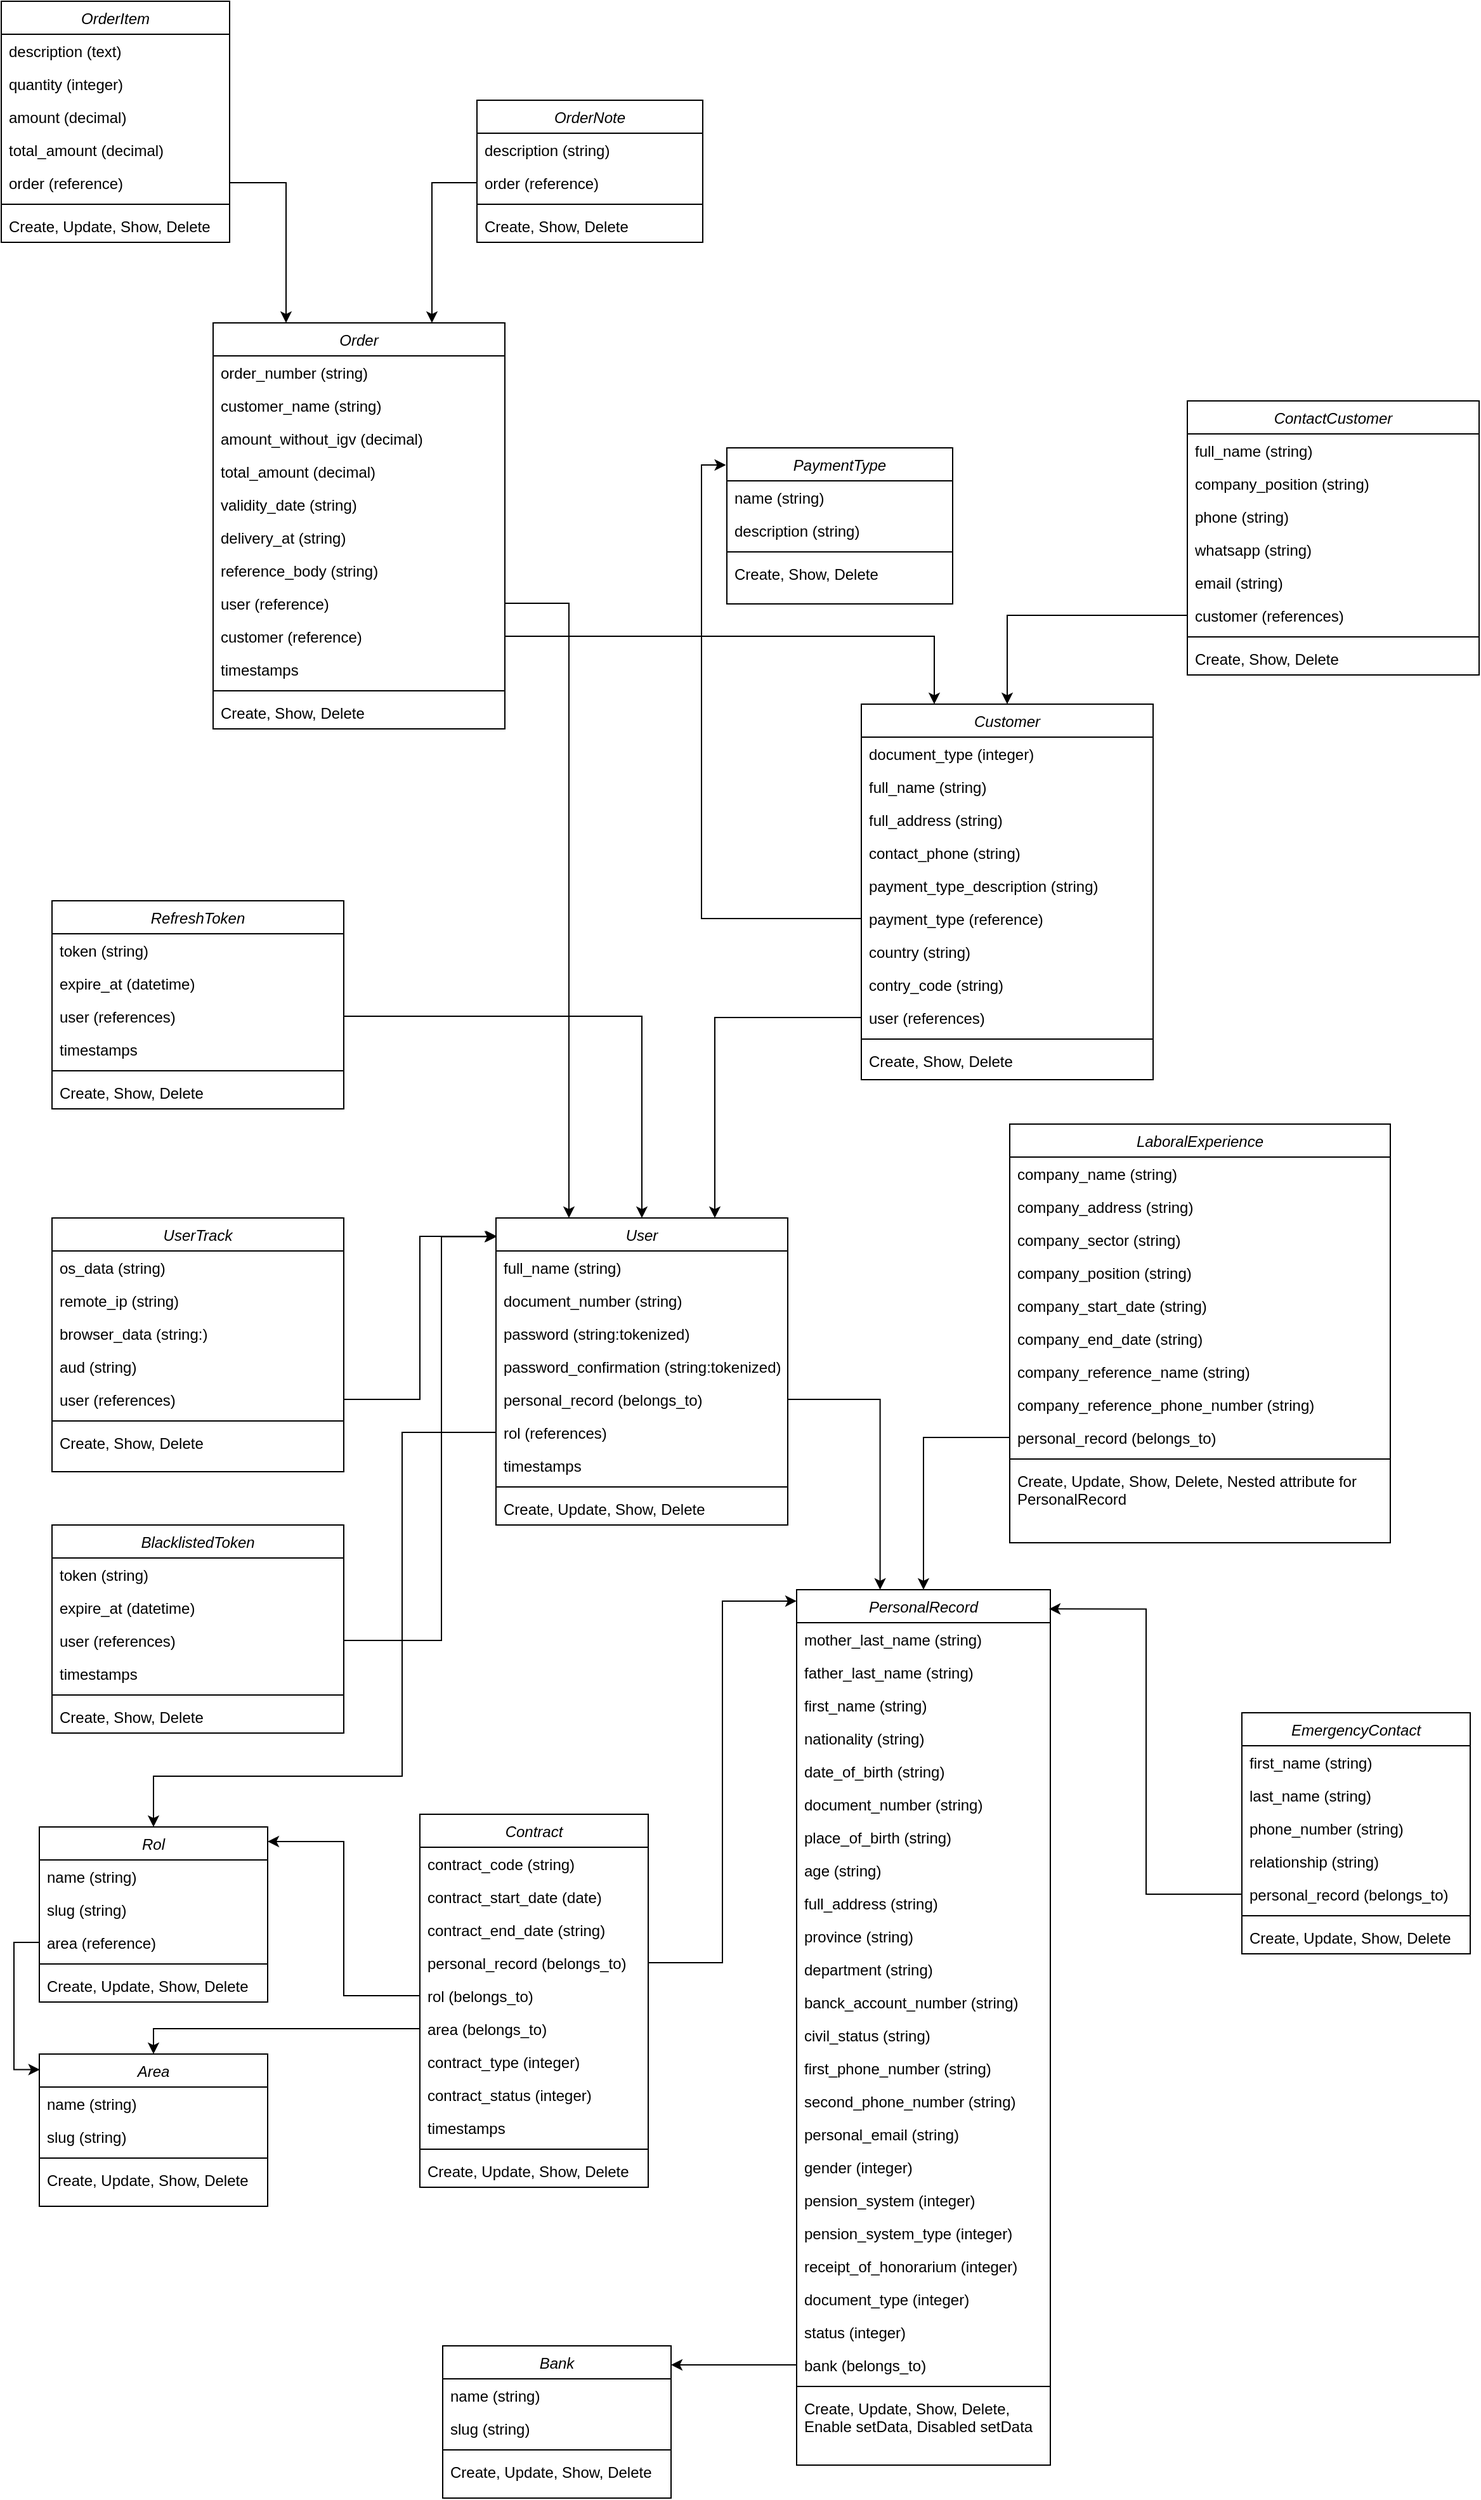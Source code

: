 <mxfile version="20.5.0" type="device"><diagram id="C5RBs43oDa-KdzZeNtuy" name="Page-1"><mxGraphModel dx="4210" dy="3048" grid="0" gridSize="10" guides="1" tooltips="1" connect="1" arrows="1" fold="1" page="0" pageScale="1" pageWidth="827" pageHeight="1169" math="0" shadow="0"><root><mxCell id="WIyWlLk6GJQsqaUBKTNV-0"/><mxCell id="WIyWlLk6GJQsqaUBKTNV-1" parent="WIyWlLk6GJQsqaUBKTNV-0"/><mxCell id="g2HofHL-DfeTMTAJSh5K-0" value="Bank" style="swimlane;fontStyle=2;align=center;verticalAlign=top;childLayout=stackLayout;horizontal=1;startSize=26;horizontalStack=0;resizeParent=1;resizeLast=0;collapsible=1;marginBottom=0;rounded=0;shadow=0;strokeWidth=1;" parent="WIyWlLk6GJQsqaUBKTNV-1" vertex="1"><mxGeometry x="-202" y="729" width="180" height="120" as="geometry"><mxRectangle x="230" y="140" width="160" height="26" as="alternateBounds"/></mxGeometry></mxCell><mxCell id="g2HofHL-DfeTMTAJSh5K-1" value="name (string)" style="text;align=left;verticalAlign=top;spacingLeft=4;spacingRight=4;overflow=hidden;rotatable=0;points=[[0,0.5],[1,0.5]];portConstraint=eastwest;" parent="g2HofHL-DfeTMTAJSh5K-0" vertex="1"><mxGeometry y="26" width="180" height="26" as="geometry"/></mxCell><mxCell id="g2HofHL-DfeTMTAJSh5K-2" value="slug (string)" style="text;align=left;verticalAlign=top;spacingLeft=4;spacingRight=4;overflow=hidden;rotatable=0;points=[[0,0.5],[1,0.5]];portConstraint=eastwest;rounded=0;shadow=0;html=0;" parent="g2HofHL-DfeTMTAJSh5K-0" vertex="1"><mxGeometry y="52" width="180" height="26" as="geometry"/></mxCell><mxCell id="g2HofHL-DfeTMTAJSh5K-4" value="" style="line;html=1;strokeWidth=1;align=left;verticalAlign=middle;spacingTop=-1;spacingLeft=3;spacingRight=3;rotatable=0;labelPosition=right;points=[];portConstraint=eastwest;" parent="g2HofHL-DfeTMTAJSh5K-0" vertex="1"><mxGeometry y="78" width="180" height="8" as="geometry"/></mxCell><mxCell id="g2HofHL-DfeTMTAJSh5K-5" value="Create, Update, Show, Delete" style="text;align=left;verticalAlign=top;spacingLeft=4;spacingRight=4;overflow=hidden;rotatable=0;points=[[0,0.5],[1,0.5]];portConstraint=eastwest;" parent="g2HofHL-DfeTMTAJSh5K-0" vertex="1"><mxGeometry y="86" width="180" height="26" as="geometry"/></mxCell><mxCell id="g2HofHL-DfeTMTAJSh5K-6" value="PersonalRecord" style="swimlane;fontStyle=2;align=center;verticalAlign=top;childLayout=stackLayout;horizontal=1;startSize=26;horizontalStack=0;resizeParent=1;resizeLast=0;collapsible=1;marginBottom=0;rounded=0;shadow=0;strokeWidth=1;" parent="WIyWlLk6GJQsqaUBKTNV-1" vertex="1"><mxGeometry x="77" y="133" width="200" height="690" as="geometry"><mxRectangle x="230" y="140" width="160" height="26" as="alternateBounds"/></mxGeometry></mxCell><mxCell id="g2HofHL-DfeTMTAJSh5K-7" value="mother_last_name (string)" style="text;align=left;verticalAlign=top;spacingLeft=4;spacingRight=4;overflow=hidden;rotatable=0;points=[[0,0.5],[1,0.5]];portConstraint=eastwest;" parent="g2HofHL-DfeTMTAJSh5K-6" vertex="1"><mxGeometry y="26" width="200" height="26" as="geometry"/></mxCell><mxCell id="g2HofHL-DfeTMTAJSh5K-11" value="father_last_name (string)" style="text;align=left;verticalAlign=top;spacingLeft=4;spacingRight=4;overflow=hidden;rotatable=0;points=[[0,0.5],[1,0.5]];portConstraint=eastwest;" parent="g2HofHL-DfeTMTAJSh5K-6" vertex="1"><mxGeometry y="52" width="200" height="26" as="geometry"/></mxCell><mxCell id="g2HofHL-DfeTMTAJSh5K-12" value="first_name (string)" style="text;align=left;verticalAlign=top;spacingLeft=4;spacingRight=4;overflow=hidden;rotatable=0;points=[[0,0.5],[1,0.5]];portConstraint=eastwest;rounded=0;shadow=0;html=0;" parent="g2HofHL-DfeTMTAJSh5K-6" vertex="1"><mxGeometry y="78" width="200" height="26" as="geometry"/></mxCell><mxCell id="g2HofHL-DfeTMTAJSh5K-13" value="nationality (string)" style="text;align=left;verticalAlign=top;spacingLeft=4;spacingRight=4;overflow=hidden;rotatable=0;points=[[0,0.5],[1,0.5]];portConstraint=eastwest;" parent="g2HofHL-DfeTMTAJSh5K-6" vertex="1"><mxGeometry y="104" width="200" height="26" as="geometry"/></mxCell><mxCell id="g2HofHL-DfeTMTAJSh5K-18" value="date_of_birth (string)" style="text;align=left;verticalAlign=top;spacingLeft=4;spacingRight=4;overflow=hidden;rotatable=0;points=[[0,0.5],[1,0.5]];portConstraint=eastwest;rounded=0;shadow=0;html=0;" parent="g2HofHL-DfeTMTAJSh5K-6" vertex="1"><mxGeometry y="130" width="200" height="26" as="geometry"/></mxCell><mxCell id="g2HofHL-DfeTMTAJSh5K-17" value="document_number (string)" style="text;align=left;verticalAlign=top;spacingLeft=4;spacingRight=4;overflow=hidden;rotatable=0;points=[[0,0.5],[1,0.5]];portConstraint=eastwest;" parent="g2HofHL-DfeTMTAJSh5K-6" vertex="1"><mxGeometry y="156" width="200" height="26" as="geometry"/></mxCell><mxCell id="g2HofHL-DfeTMTAJSh5K-16" value="place_of_birth (string)" style="text;align=left;verticalAlign=top;spacingLeft=4;spacingRight=4;overflow=hidden;rotatable=0;points=[[0,0.5],[1,0.5]];portConstraint=eastwest;rounded=0;shadow=0;html=0;" parent="g2HofHL-DfeTMTAJSh5K-6" vertex="1"><mxGeometry y="182" width="200" height="26" as="geometry"/></mxCell><mxCell id="g2HofHL-DfeTMTAJSh5K-15" value="age (string)" style="text;align=left;verticalAlign=top;spacingLeft=4;spacingRight=4;overflow=hidden;rotatable=0;points=[[0,0.5],[1,0.5]];portConstraint=eastwest;" parent="g2HofHL-DfeTMTAJSh5K-6" vertex="1"><mxGeometry y="208" width="200" height="26" as="geometry"/></mxCell><mxCell id="g2HofHL-DfeTMTAJSh5K-34" value="full_address (string)" style="text;align=left;verticalAlign=top;spacingLeft=4;spacingRight=4;overflow=hidden;rotatable=0;points=[[0,0.5],[1,0.5]];portConstraint=eastwest;rounded=0;shadow=0;html=0;" parent="g2HofHL-DfeTMTAJSh5K-6" vertex="1"><mxGeometry y="234" width="200" height="26" as="geometry"/></mxCell><mxCell id="g2HofHL-DfeTMTAJSh5K-33" value="province (string)" style="text;align=left;verticalAlign=top;spacingLeft=4;spacingRight=4;overflow=hidden;rotatable=0;points=[[0,0.5],[1,0.5]];portConstraint=eastwest;rounded=0;shadow=0;html=0;" parent="g2HofHL-DfeTMTAJSh5K-6" vertex="1"><mxGeometry y="260" width="200" height="26" as="geometry"/></mxCell><mxCell id="g2HofHL-DfeTMTAJSh5K-35" value="department (string)" style="text;align=left;verticalAlign=top;spacingLeft=4;spacingRight=4;overflow=hidden;rotatable=0;points=[[0,0.5],[1,0.5]];portConstraint=eastwest;rounded=0;shadow=0;html=0;" parent="g2HofHL-DfeTMTAJSh5K-6" vertex="1"><mxGeometry y="286" width="200" height="26" as="geometry"/></mxCell><mxCell id="g2HofHL-DfeTMTAJSh5K-32" value="banck_account_number (string)" style="text;align=left;verticalAlign=top;spacingLeft=4;spacingRight=4;overflow=hidden;rotatable=0;points=[[0,0.5],[1,0.5]];portConstraint=eastwest;rounded=0;shadow=0;html=0;" parent="g2HofHL-DfeTMTAJSh5K-6" vertex="1"><mxGeometry y="312" width="200" height="26" as="geometry"/></mxCell><mxCell id="g2HofHL-DfeTMTAJSh5K-31" value="civil_status (string)" style="text;align=left;verticalAlign=top;spacingLeft=4;spacingRight=4;overflow=hidden;rotatable=0;points=[[0,0.5],[1,0.5]];portConstraint=eastwest;" parent="g2HofHL-DfeTMTAJSh5K-6" vertex="1"><mxGeometry y="338" width="200" height="26" as="geometry"/></mxCell><mxCell id="g2HofHL-DfeTMTAJSh5K-30" value="first_phone_number (string)" style="text;align=left;verticalAlign=top;spacingLeft=4;spacingRight=4;overflow=hidden;rotatable=0;points=[[0,0.5],[1,0.5]];portConstraint=eastwest;rounded=0;shadow=0;html=0;" parent="g2HofHL-DfeTMTAJSh5K-6" vertex="1"><mxGeometry y="364" width="200" height="26" as="geometry"/></mxCell><mxCell id="g2HofHL-DfeTMTAJSh5K-29" value="second_phone_number (string)" style="text;align=left;verticalAlign=top;spacingLeft=4;spacingRight=4;overflow=hidden;rotatable=0;points=[[0,0.5],[1,0.5]];portConstraint=eastwest;" parent="g2HofHL-DfeTMTAJSh5K-6" vertex="1"><mxGeometry y="390" width="200" height="26" as="geometry"/></mxCell><mxCell id="g2HofHL-DfeTMTAJSh5K-28" value="personal_email (string)" style="text;align=left;verticalAlign=top;spacingLeft=4;spacingRight=4;overflow=hidden;rotatable=0;points=[[0,0.5],[1,0.5]];portConstraint=eastwest;rounded=0;shadow=0;html=0;" parent="g2HofHL-DfeTMTAJSh5K-6" vertex="1"><mxGeometry y="416" width="200" height="26" as="geometry"/></mxCell><mxCell id="g2HofHL-DfeTMTAJSh5K-27" value="gender (integer)" style="text;align=left;verticalAlign=top;spacingLeft=4;spacingRight=4;overflow=hidden;rotatable=0;points=[[0,0.5],[1,0.5]];portConstraint=eastwest;rounded=0;shadow=0;html=0;" parent="g2HofHL-DfeTMTAJSh5K-6" vertex="1"><mxGeometry y="442" width="200" height="26" as="geometry"/></mxCell><mxCell id="g2HofHL-DfeTMTAJSh5K-26" value="pension_system (integer)" style="text;align=left;verticalAlign=top;spacingLeft=4;spacingRight=4;overflow=hidden;rotatable=0;points=[[0,0.5],[1,0.5]];portConstraint=eastwest;" parent="g2HofHL-DfeTMTAJSh5K-6" vertex="1"><mxGeometry y="468" width="200" height="26" as="geometry"/></mxCell><mxCell id="g2HofHL-DfeTMTAJSh5K-25" value="pension_system_type (integer)" style="text;align=left;verticalAlign=top;spacingLeft=4;spacingRight=4;overflow=hidden;rotatable=0;points=[[0,0.5],[1,0.5]];portConstraint=eastwest;rounded=0;shadow=0;html=0;" parent="g2HofHL-DfeTMTAJSh5K-6" vertex="1"><mxGeometry y="494" width="200" height="26" as="geometry"/></mxCell><mxCell id="g2HofHL-DfeTMTAJSh5K-24" value="receipt_of_honorarium (integer)" style="text;align=left;verticalAlign=top;spacingLeft=4;spacingRight=4;overflow=hidden;rotatable=0;points=[[0,0.5],[1,0.5]];portConstraint=eastwest;" parent="g2HofHL-DfeTMTAJSh5K-6" vertex="1"><mxGeometry y="520" width="200" height="26" as="geometry"/></mxCell><mxCell id="g2HofHL-DfeTMTAJSh5K-23" value="document_type (integer)" style="text;align=left;verticalAlign=top;spacingLeft=4;spacingRight=4;overflow=hidden;rotatable=0;points=[[0,0.5],[1,0.5]];portConstraint=eastwest;rounded=0;shadow=0;html=0;" parent="g2HofHL-DfeTMTAJSh5K-6" vertex="1"><mxGeometry y="546" width="200" height="26" as="geometry"/></mxCell><mxCell id="g2HofHL-DfeTMTAJSh5K-22" value="status (integer)" style="text;align=left;verticalAlign=top;spacingLeft=4;spacingRight=4;overflow=hidden;rotatable=0;points=[[0,0.5],[1,0.5]];portConstraint=eastwest;rounded=0;shadow=0;html=0;" parent="g2HofHL-DfeTMTAJSh5K-6" vertex="1"><mxGeometry y="572" width="200" height="26" as="geometry"/></mxCell><mxCell id="g2HofHL-DfeTMTAJSh5K-21" value="bank (belongs_to)" style="text;align=left;verticalAlign=top;spacingLeft=4;spacingRight=4;overflow=hidden;rotatable=0;points=[[0,0.5],[1,0.5]];portConstraint=eastwest;" parent="g2HofHL-DfeTMTAJSh5K-6" vertex="1"><mxGeometry y="598" width="200" height="26" as="geometry"/></mxCell><mxCell id="g2HofHL-DfeTMTAJSh5K-9" value="" style="line;html=1;strokeWidth=1;align=left;verticalAlign=middle;spacingTop=-1;spacingLeft=3;spacingRight=3;rotatable=0;labelPosition=right;points=[];portConstraint=eastwest;" parent="g2HofHL-DfeTMTAJSh5K-6" vertex="1"><mxGeometry y="624" width="200" height="8" as="geometry"/></mxCell><mxCell id="g2HofHL-DfeTMTAJSh5K-10" value="Create, Update, Show, Delete, &#10;Enable setData, Disabled setData" style="text;align=left;verticalAlign=top;spacingLeft=4;spacingRight=4;overflow=hidden;rotatable=0;points=[[0,0.5],[1,0.5]];portConstraint=eastwest;" parent="g2HofHL-DfeTMTAJSh5K-6" vertex="1"><mxGeometry y="632" width="200" height="58" as="geometry"/></mxCell><mxCell id="g2HofHL-DfeTMTAJSh5K-36" value="EmergencyContact" style="swimlane;fontStyle=2;align=center;verticalAlign=top;childLayout=stackLayout;horizontal=1;startSize=26;horizontalStack=0;resizeParent=1;resizeLast=0;collapsible=1;marginBottom=0;rounded=0;shadow=0;strokeWidth=1;" parent="WIyWlLk6GJQsqaUBKTNV-1" vertex="1"><mxGeometry x="428" y="230" width="180" height="190" as="geometry"><mxRectangle x="230" y="140" width="160" height="26" as="alternateBounds"/></mxGeometry></mxCell><mxCell id="g2HofHL-DfeTMTAJSh5K-37" value="first_name (string)" style="text;align=left;verticalAlign=top;spacingLeft=4;spacingRight=4;overflow=hidden;rotatable=0;points=[[0,0.5],[1,0.5]];portConstraint=eastwest;" parent="g2HofHL-DfeTMTAJSh5K-36" vertex="1"><mxGeometry y="26" width="180" height="26" as="geometry"/></mxCell><mxCell id="g2HofHL-DfeTMTAJSh5K-38" value="last_name (string)" style="text;align=left;verticalAlign=top;spacingLeft=4;spacingRight=4;overflow=hidden;rotatable=0;points=[[0,0.5],[1,0.5]];portConstraint=eastwest;rounded=0;shadow=0;html=0;" parent="g2HofHL-DfeTMTAJSh5K-36" vertex="1"><mxGeometry y="52" width="180" height="26" as="geometry"/></mxCell><mxCell id="g2HofHL-DfeTMTAJSh5K-41" value="phone_number (string)" style="text;align=left;verticalAlign=top;spacingLeft=4;spacingRight=4;overflow=hidden;rotatable=0;points=[[0,0.5],[1,0.5]];portConstraint=eastwest;rounded=0;shadow=0;html=0;" parent="g2HofHL-DfeTMTAJSh5K-36" vertex="1"><mxGeometry y="78" width="180" height="26" as="geometry"/></mxCell><mxCell id="g2HofHL-DfeTMTAJSh5K-43" value="relationship (string)" style="text;align=left;verticalAlign=top;spacingLeft=4;spacingRight=4;overflow=hidden;rotatable=0;points=[[0,0.5],[1,0.5]];portConstraint=eastwest;rounded=0;shadow=0;html=0;" parent="g2HofHL-DfeTMTAJSh5K-36" vertex="1"><mxGeometry y="104" width="180" height="26" as="geometry"/></mxCell><mxCell id="g2HofHL-DfeTMTAJSh5K-42" value="personal_record (belongs_to)" style="text;align=left;verticalAlign=top;spacingLeft=4;spacingRight=4;overflow=hidden;rotatable=0;points=[[0,0.5],[1,0.5]];portConstraint=eastwest;rounded=0;shadow=0;html=0;" parent="g2HofHL-DfeTMTAJSh5K-36" vertex="1"><mxGeometry y="130" width="180" height="26" as="geometry"/></mxCell><mxCell id="g2HofHL-DfeTMTAJSh5K-39" value="" style="line;html=1;strokeWidth=1;align=left;verticalAlign=middle;spacingTop=-1;spacingLeft=3;spacingRight=3;rotatable=0;labelPosition=right;points=[];portConstraint=eastwest;" parent="g2HofHL-DfeTMTAJSh5K-36" vertex="1"><mxGeometry y="156" width="180" height="8" as="geometry"/></mxCell><mxCell id="g2HofHL-DfeTMTAJSh5K-40" value="Create, Update, Show, Delete" style="text;align=left;verticalAlign=top;spacingLeft=4;spacingRight=4;overflow=hidden;rotatable=0;points=[[0,0.5],[1,0.5]];portConstraint=eastwest;" parent="g2HofHL-DfeTMTAJSh5K-36" vertex="1"><mxGeometry y="164" width="180" height="26" as="geometry"/></mxCell><mxCell id="g2HofHL-DfeTMTAJSh5K-44" style="edgeStyle=orthogonalEdgeStyle;rounded=0;orthogonalLoop=1;jettySize=auto;html=1;exitX=0;exitY=0.5;exitDx=0;exitDy=0;entryX=0.995;entryY=0.022;entryDx=0;entryDy=0;entryPerimeter=0;" parent="WIyWlLk6GJQsqaUBKTNV-1" source="g2HofHL-DfeTMTAJSh5K-42" target="g2HofHL-DfeTMTAJSh5K-6" edge="1"><mxGeometry relative="1" as="geometry"/></mxCell><mxCell id="g2HofHL-DfeTMTAJSh5K-47" style="edgeStyle=orthogonalEdgeStyle;rounded=0;orthogonalLoop=1;jettySize=auto;html=1;exitX=0;exitY=0.5;exitDx=0;exitDy=0;entryX=1;entryY=0.125;entryDx=0;entryDy=0;entryPerimeter=0;" parent="WIyWlLk6GJQsqaUBKTNV-1" source="g2HofHL-DfeTMTAJSh5K-21" target="g2HofHL-DfeTMTAJSh5K-0" edge="1"><mxGeometry relative="1" as="geometry"/></mxCell><mxCell id="g2HofHL-DfeTMTAJSh5K-48" value="LaboralExperience" style="swimlane;fontStyle=2;align=center;verticalAlign=top;childLayout=stackLayout;horizontal=1;startSize=26;horizontalStack=0;resizeParent=1;resizeLast=0;collapsible=1;marginBottom=0;rounded=0;shadow=0;strokeWidth=1;" parent="WIyWlLk6GJQsqaUBKTNV-1" vertex="1"><mxGeometry x="245" y="-234" width="300" height="330" as="geometry"><mxRectangle x="230" y="140" width="160" height="26" as="alternateBounds"/></mxGeometry></mxCell><mxCell id="g2HofHL-DfeTMTAJSh5K-49" value="company_name (string)" style="text;align=left;verticalAlign=top;spacingLeft=4;spacingRight=4;overflow=hidden;rotatable=0;points=[[0,0.5],[1,0.5]];portConstraint=eastwest;" parent="g2HofHL-DfeTMTAJSh5K-48" vertex="1"><mxGeometry y="26" width="300" height="26" as="geometry"/></mxCell><mxCell id="g2HofHL-DfeTMTAJSh5K-50" value="company_address (string)" style="text;align=left;verticalAlign=top;spacingLeft=4;spacingRight=4;overflow=hidden;rotatable=0;points=[[0,0.5],[1,0.5]];portConstraint=eastwest;rounded=0;shadow=0;html=0;" parent="g2HofHL-DfeTMTAJSh5K-48" vertex="1"><mxGeometry y="52" width="300" height="26" as="geometry"/></mxCell><mxCell id="g2HofHL-DfeTMTAJSh5K-51" value="company_sector (string)" style="text;align=left;verticalAlign=top;spacingLeft=4;spacingRight=4;overflow=hidden;rotatable=0;points=[[0,0.5],[1,0.5]];portConstraint=eastwest;rounded=0;shadow=0;html=0;" parent="g2HofHL-DfeTMTAJSh5K-48" vertex="1"><mxGeometry y="78" width="300" height="26" as="geometry"/></mxCell><mxCell id="g2HofHL-DfeTMTAJSh5K-52" value="company_position (string)" style="text;align=left;verticalAlign=top;spacingLeft=4;spacingRight=4;overflow=hidden;rotatable=0;points=[[0,0.5],[1,0.5]];portConstraint=eastwest;rounded=0;shadow=0;html=0;" parent="g2HofHL-DfeTMTAJSh5K-48" vertex="1"><mxGeometry y="104" width="300" height="26" as="geometry"/></mxCell><mxCell id="g2HofHL-DfeTMTAJSh5K-53" value="company_start_date (string)" style="text;align=left;verticalAlign=top;spacingLeft=4;spacingRight=4;overflow=hidden;rotatable=0;points=[[0,0.5],[1,0.5]];portConstraint=eastwest;rounded=0;shadow=0;html=0;" parent="g2HofHL-DfeTMTAJSh5K-48" vertex="1"><mxGeometry y="130" width="300" height="26" as="geometry"/></mxCell><mxCell id="g2HofHL-DfeTMTAJSh5K-56" value="company_end_date (string)" style="text;align=left;verticalAlign=top;spacingLeft=4;spacingRight=4;overflow=hidden;rotatable=0;points=[[0,0.5],[1,0.5]];portConstraint=eastwest;rounded=0;shadow=0;html=0;" parent="g2HofHL-DfeTMTAJSh5K-48" vertex="1"><mxGeometry y="156" width="300" height="26" as="geometry"/></mxCell><mxCell id="g2HofHL-DfeTMTAJSh5K-59" value="company_reference_name (string)" style="text;align=left;verticalAlign=top;spacingLeft=4;spacingRight=4;overflow=hidden;rotatable=0;points=[[0,0.5],[1,0.5]];portConstraint=eastwest;rounded=0;shadow=0;html=0;" parent="g2HofHL-DfeTMTAJSh5K-48" vertex="1"><mxGeometry y="182" width="300" height="26" as="geometry"/></mxCell><mxCell id="g2HofHL-DfeTMTAJSh5K-58" value="company_reference_phone_number (string)" style="text;align=left;verticalAlign=top;spacingLeft=4;spacingRight=4;overflow=hidden;rotatable=0;points=[[0,0.5],[1,0.5]];portConstraint=eastwest;rounded=0;shadow=0;html=0;" parent="g2HofHL-DfeTMTAJSh5K-48" vertex="1"><mxGeometry y="208" width="300" height="26" as="geometry"/></mxCell><mxCell id="g2HofHL-DfeTMTAJSh5K-57" value="personal_record (belongs_to)" style="text;align=left;verticalAlign=top;spacingLeft=4;spacingRight=4;overflow=hidden;rotatable=0;points=[[0,0.5],[1,0.5]];portConstraint=eastwest;rounded=0;shadow=0;html=0;" parent="g2HofHL-DfeTMTAJSh5K-48" vertex="1"><mxGeometry y="234" width="300" height="26" as="geometry"/></mxCell><mxCell id="g2HofHL-DfeTMTAJSh5K-54" value="" style="line;html=1;strokeWidth=1;align=left;verticalAlign=middle;spacingTop=-1;spacingLeft=3;spacingRight=3;rotatable=0;labelPosition=right;points=[];portConstraint=eastwest;" parent="g2HofHL-DfeTMTAJSh5K-48" vertex="1"><mxGeometry y="260" width="300" height="8" as="geometry"/></mxCell><mxCell id="g2HofHL-DfeTMTAJSh5K-55" value="Create, Update, Show, Delete, Nested attribute for &#10;PersonalRecord" style="text;align=left;verticalAlign=top;spacingLeft=4;spacingRight=4;overflow=hidden;rotatable=0;points=[[0,0.5],[1,0.5]];portConstraint=eastwest;" parent="g2HofHL-DfeTMTAJSh5K-48" vertex="1"><mxGeometry y="268" width="300" height="42" as="geometry"/></mxCell><mxCell id="g2HofHL-DfeTMTAJSh5K-62" style="edgeStyle=orthogonalEdgeStyle;rounded=0;orthogonalLoop=1;jettySize=auto;html=1;exitX=0;exitY=0.5;exitDx=0;exitDy=0;entryX=0.5;entryY=0;entryDx=0;entryDy=0;" parent="WIyWlLk6GJQsqaUBKTNV-1" source="g2HofHL-DfeTMTAJSh5K-57" target="g2HofHL-DfeTMTAJSh5K-6" edge="1"><mxGeometry relative="1" as="geometry"/></mxCell><mxCell id="g2HofHL-DfeTMTAJSh5K-63" value="Rol" style="swimlane;fontStyle=2;align=center;verticalAlign=top;childLayout=stackLayout;horizontal=1;startSize=26;horizontalStack=0;resizeParent=1;resizeLast=0;collapsible=1;marginBottom=0;rounded=0;shadow=0;strokeWidth=1;" parent="WIyWlLk6GJQsqaUBKTNV-1" vertex="1"><mxGeometry x="-520" y="320" width="180" height="138" as="geometry"><mxRectangle x="230" y="140" width="160" height="26" as="alternateBounds"/></mxGeometry></mxCell><mxCell id="g2HofHL-DfeTMTAJSh5K-64" value="name (string)" style="text;align=left;verticalAlign=top;spacingLeft=4;spacingRight=4;overflow=hidden;rotatable=0;points=[[0,0.5],[1,0.5]];portConstraint=eastwest;" parent="g2HofHL-DfeTMTAJSh5K-63" vertex="1"><mxGeometry y="26" width="180" height="26" as="geometry"/></mxCell><mxCell id="g2HofHL-DfeTMTAJSh5K-65" value="slug (string)" style="text;align=left;verticalAlign=top;spacingLeft=4;spacingRight=4;overflow=hidden;rotatable=0;points=[[0,0.5],[1,0.5]];portConstraint=eastwest;rounded=0;shadow=0;html=0;" parent="g2HofHL-DfeTMTAJSh5K-63" vertex="1"><mxGeometry y="52" width="180" height="26" as="geometry"/></mxCell><mxCell id="HTww4Xek5KDoXnh7VkNI-32" value="area (reference)" style="text;align=left;verticalAlign=top;spacingLeft=4;spacingRight=4;overflow=hidden;rotatable=0;points=[[0,0.5],[1,0.5]];portConstraint=eastwest;rounded=0;shadow=0;html=0;" vertex="1" parent="g2HofHL-DfeTMTAJSh5K-63"><mxGeometry y="78" width="180" height="26" as="geometry"/></mxCell><mxCell id="g2HofHL-DfeTMTAJSh5K-66" value="" style="line;html=1;strokeWidth=1;align=left;verticalAlign=middle;spacingTop=-1;spacingLeft=3;spacingRight=3;rotatable=0;labelPosition=right;points=[];portConstraint=eastwest;" parent="g2HofHL-DfeTMTAJSh5K-63" vertex="1"><mxGeometry y="104" width="180" height="8" as="geometry"/></mxCell><mxCell id="g2HofHL-DfeTMTAJSh5K-67" value="Create, Update, Show, Delete" style="text;align=left;verticalAlign=top;spacingLeft=4;spacingRight=4;overflow=hidden;rotatable=0;points=[[0,0.5],[1,0.5]];portConstraint=eastwest;" parent="g2HofHL-DfeTMTAJSh5K-63" vertex="1"><mxGeometry y="112" width="180" height="26" as="geometry"/></mxCell><mxCell id="g2HofHL-DfeTMTAJSh5K-68" value="Contract" style="swimlane;fontStyle=2;align=center;verticalAlign=top;childLayout=stackLayout;horizontal=1;startSize=26;horizontalStack=0;resizeParent=1;resizeLast=0;collapsible=1;marginBottom=0;rounded=0;shadow=0;strokeWidth=1;" parent="WIyWlLk6GJQsqaUBKTNV-1" vertex="1"><mxGeometry x="-220" y="310" width="180" height="294" as="geometry"><mxRectangle x="230" y="140" width="160" height="26" as="alternateBounds"/></mxGeometry></mxCell><mxCell id="g2HofHL-DfeTMTAJSh5K-69" value="contract_code (string)" style="text;align=left;verticalAlign=top;spacingLeft=4;spacingRight=4;overflow=hidden;rotatable=0;points=[[0,0.5],[1,0.5]];portConstraint=eastwest;" parent="g2HofHL-DfeTMTAJSh5K-68" vertex="1"><mxGeometry y="26" width="180" height="26" as="geometry"/></mxCell><mxCell id="g2HofHL-DfeTMTAJSh5K-77" value="contract_start_date (date)" style="text;align=left;verticalAlign=top;spacingLeft=4;spacingRight=4;overflow=hidden;rotatable=0;points=[[0,0.5],[1,0.5]];portConstraint=eastwest;rounded=0;shadow=0;html=0;" parent="g2HofHL-DfeTMTAJSh5K-68" vertex="1"><mxGeometry y="52" width="180" height="26" as="geometry"/></mxCell><mxCell id="g2HofHL-DfeTMTAJSh5K-76" value="contract_end_date (string)" style="text;align=left;verticalAlign=top;spacingLeft=4;spacingRight=4;overflow=hidden;rotatable=0;points=[[0,0.5],[1,0.5]];portConstraint=eastwest;rounded=0;shadow=0;html=0;" parent="g2HofHL-DfeTMTAJSh5K-68" vertex="1"><mxGeometry y="78" width="180" height="26" as="geometry"/></mxCell><mxCell id="g2HofHL-DfeTMTAJSh5K-75" value="personal_record (belongs_to)" style="text;align=left;verticalAlign=top;spacingLeft=4;spacingRight=4;overflow=hidden;rotatable=0;points=[[0,0.5],[1,0.5]];portConstraint=eastwest;" parent="g2HofHL-DfeTMTAJSh5K-68" vertex="1"><mxGeometry y="104" width="180" height="26" as="geometry"/></mxCell><mxCell id="g2HofHL-DfeTMTAJSh5K-74" value="rol (belongs_to)" style="text;align=left;verticalAlign=top;spacingLeft=4;spacingRight=4;overflow=hidden;rotatable=0;points=[[0,0.5],[1,0.5]];portConstraint=eastwest;rounded=0;shadow=0;html=0;" parent="g2HofHL-DfeTMTAJSh5K-68" vertex="1"><mxGeometry y="130" width="180" height="26" as="geometry"/></mxCell><mxCell id="HTww4Xek5KDoXnh7VkNI-53" value="area (belongs_to)" style="text;align=left;verticalAlign=top;spacingLeft=4;spacingRight=4;overflow=hidden;rotatable=0;points=[[0,0.5],[1,0.5]];portConstraint=eastwest;rounded=0;shadow=0;html=0;" vertex="1" parent="g2HofHL-DfeTMTAJSh5K-68"><mxGeometry y="156" width="180" height="26" as="geometry"/></mxCell><mxCell id="g2HofHL-DfeTMTAJSh5K-73" value="contract_type (integer)" style="text;align=left;verticalAlign=top;spacingLeft=4;spacingRight=4;overflow=hidden;rotatable=0;points=[[0,0.5],[1,0.5]];portConstraint=eastwest;" parent="g2HofHL-DfeTMTAJSh5K-68" vertex="1"><mxGeometry y="182" width="180" height="26" as="geometry"/></mxCell><mxCell id="g2HofHL-DfeTMTAJSh5K-78" value="contract_status (integer)" style="text;align=left;verticalAlign=top;spacingLeft=4;spacingRight=4;overflow=hidden;rotatable=0;points=[[0,0.5],[1,0.5]];portConstraint=eastwest;rounded=0;shadow=0;html=0;" parent="g2HofHL-DfeTMTAJSh5K-68" vertex="1"><mxGeometry y="208" width="180" height="26" as="geometry"/></mxCell><mxCell id="g2HofHL-DfeTMTAJSh5K-70" value="timestamps" style="text;align=left;verticalAlign=top;spacingLeft=4;spacingRight=4;overflow=hidden;rotatable=0;points=[[0,0.5],[1,0.5]];portConstraint=eastwest;rounded=0;shadow=0;html=0;" parent="g2HofHL-DfeTMTAJSh5K-68" vertex="1"><mxGeometry y="234" width="180" height="26" as="geometry"/></mxCell><mxCell id="g2HofHL-DfeTMTAJSh5K-71" value="" style="line;html=1;strokeWidth=1;align=left;verticalAlign=middle;spacingTop=-1;spacingLeft=3;spacingRight=3;rotatable=0;labelPosition=right;points=[];portConstraint=eastwest;" parent="g2HofHL-DfeTMTAJSh5K-68" vertex="1"><mxGeometry y="260" width="180" height="8" as="geometry"/></mxCell><mxCell id="g2HofHL-DfeTMTAJSh5K-72" value="Create, Update, Show, Delete" style="text;align=left;verticalAlign=top;spacingLeft=4;spacingRight=4;overflow=hidden;rotatable=0;points=[[0,0.5],[1,0.5]];portConstraint=eastwest;" parent="g2HofHL-DfeTMTAJSh5K-68" vertex="1"><mxGeometry y="268" width="180" height="26" as="geometry"/></mxCell><mxCell id="g2HofHL-DfeTMTAJSh5K-80" style="edgeStyle=orthogonalEdgeStyle;rounded=0;orthogonalLoop=1;jettySize=auto;html=1;exitX=0;exitY=0.5;exitDx=0;exitDy=0;entryX=1;entryY=0.083;entryDx=0;entryDy=0;entryPerimeter=0;" parent="WIyWlLk6GJQsqaUBKTNV-1" source="g2HofHL-DfeTMTAJSh5K-74" target="g2HofHL-DfeTMTAJSh5K-63" edge="1"><mxGeometry relative="1" as="geometry"/></mxCell><mxCell id="g2HofHL-DfeTMTAJSh5K-81" style="edgeStyle=orthogonalEdgeStyle;rounded=0;orthogonalLoop=1;jettySize=auto;html=1;exitX=1;exitY=0.5;exitDx=0;exitDy=0;entryX=0;entryY=0.013;entryDx=0;entryDy=0;entryPerimeter=0;" parent="WIyWlLk6GJQsqaUBKTNV-1" source="g2HofHL-DfeTMTAJSh5K-75" target="g2HofHL-DfeTMTAJSh5K-6" edge="1"><mxGeometry relative="1" as="geometry"/></mxCell><mxCell id="g2HofHL-DfeTMTAJSh5K-82" value="User" style="swimlane;fontStyle=2;align=center;verticalAlign=top;childLayout=stackLayout;horizontal=1;startSize=26;horizontalStack=0;resizeParent=1;resizeLast=0;collapsible=1;marginBottom=0;rounded=0;shadow=0;strokeWidth=1;" parent="WIyWlLk6GJQsqaUBKTNV-1" vertex="1"><mxGeometry x="-160" y="-160" width="230" height="242" as="geometry"><mxRectangle x="230" y="140" width="160" height="26" as="alternateBounds"/></mxGeometry></mxCell><mxCell id="g2HofHL-DfeTMTAJSh5K-83" value="full_name (string)" style="text;align=left;verticalAlign=top;spacingLeft=4;spacingRight=4;overflow=hidden;rotatable=0;points=[[0,0.5],[1,0.5]];portConstraint=eastwest;" parent="g2HofHL-DfeTMTAJSh5K-82" vertex="1"><mxGeometry y="26" width="230" height="26" as="geometry"/></mxCell><mxCell id="g2HofHL-DfeTMTAJSh5K-90" value="document_number (string)" style="text;align=left;verticalAlign=top;spacingLeft=4;spacingRight=4;overflow=hidden;rotatable=0;points=[[0,0.5],[1,0.5]];portConstraint=eastwest;rounded=0;shadow=0;html=0;" parent="g2HofHL-DfeTMTAJSh5K-82" vertex="1"><mxGeometry y="52" width="230" height="26" as="geometry"/></mxCell><mxCell id="g2HofHL-DfeTMTAJSh5K-89" value="password (string:tokenized)" style="text;align=left;verticalAlign=top;spacingLeft=4;spacingRight=4;overflow=hidden;rotatable=0;points=[[0,0.5],[1,0.5]];portConstraint=eastwest;" parent="g2HofHL-DfeTMTAJSh5K-82" vertex="1"><mxGeometry y="78" width="230" height="26" as="geometry"/></mxCell><mxCell id="g2HofHL-DfeTMTAJSh5K-88" value="password_confirmation (string:tokenized)" style="text;align=left;verticalAlign=top;spacingLeft=4;spacingRight=4;overflow=hidden;rotatable=0;points=[[0,0.5],[1,0.5]];portConstraint=eastwest;rounded=0;shadow=0;html=0;" parent="g2HofHL-DfeTMTAJSh5K-82" vertex="1"><mxGeometry y="104" width="230" height="26" as="geometry"/></mxCell><mxCell id="g2HofHL-DfeTMTAJSh5K-91" value="personal_record (belongs_to)" style="text;align=left;verticalAlign=top;spacingLeft=4;spacingRight=4;overflow=hidden;rotatable=0;points=[[0,0.5],[1,0.5]];portConstraint=eastwest;rounded=0;shadow=0;html=0;" parent="g2HofHL-DfeTMTAJSh5K-82" vertex="1"><mxGeometry y="130" width="230" height="26" as="geometry"/></mxCell><mxCell id="g2HofHL-DfeTMTAJSh5K-92" value="rol (references)" style="text;align=left;verticalAlign=top;spacingLeft=4;spacingRight=4;overflow=hidden;rotatable=0;points=[[0,0.5],[1,0.5]];portConstraint=eastwest;rounded=0;shadow=0;html=0;" parent="g2HofHL-DfeTMTAJSh5K-82" vertex="1"><mxGeometry y="156" width="230" height="26" as="geometry"/></mxCell><mxCell id="g2HofHL-DfeTMTAJSh5K-84" value="timestamps" style="text;align=left;verticalAlign=top;spacingLeft=4;spacingRight=4;overflow=hidden;rotatable=0;points=[[0,0.5],[1,0.5]];portConstraint=eastwest;rounded=0;shadow=0;html=0;" parent="g2HofHL-DfeTMTAJSh5K-82" vertex="1"><mxGeometry y="182" width="230" height="26" as="geometry"/></mxCell><mxCell id="g2HofHL-DfeTMTAJSh5K-85" value="" style="line;html=1;strokeWidth=1;align=left;verticalAlign=middle;spacingTop=-1;spacingLeft=3;spacingRight=3;rotatable=0;labelPosition=right;points=[];portConstraint=eastwest;" parent="g2HofHL-DfeTMTAJSh5K-82" vertex="1"><mxGeometry y="208" width="230" height="8" as="geometry"/></mxCell><mxCell id="g2HofHL-DfeTMTAJSh5K-86" value="Create, Update, Show, Delete" style="text;align=left;verticalAlign=top;spacingLeft=4;spacingRight=4;overflow=hidden;rotatable=0;points=[[0,0.5],[1,0.5]];portConstraint=eastwest;" parent="g2HofHL-DfeTMTAJSh5K-82" vertex="1"><mxGeometry y="216" width="230" height="26" as="geometry"/></mxCell><mxCell id="g2HofHL-DfeTMTAJSh5K-93" style="edgeStyle=orthogonalEdgeStyle;rounded=0;orthogonalLoop=1;jettySize=auto;html=1;exitX=1;exitY=0.5;exitDx=0;exitDy=0;entryX=0.329;entryY=0;entryDx=0;entryDy=0;entryPerimeter=0;" parent="WIyWlLk6GJQsqaUBKTNV-1" source="g2HofHL-DfeTMTAJSh5K-91" target="g2HofHL-DfeTMTAJSh5K-6" edge="1"><mxGeometry relative="1" as="geometry"/></mxCell><mxCell id="g2HofHL-DfeTMTAJSh5K-94" value="UserTrack" style="swimlane;fontStyle=2;align=center;verticalAlign=top;childLayout=stackLayout;horizontal=1;startSize=26;horizontalStack=0;resizeParent=1;resizeLast=0;collapsible=1;marginBottom=0;rounded=0;shadow=0;strokeWidth=1;" parent="WIyWlLk6GJQsqaUBKTNV-1" vertex="1"><mxGeometry x="-510" y="-160" width="230" height="200" as="geometry"><mxRectangle x="230" y="140" width="160" height="26" as="alternateBounds"/></mxGeometry></mxCell><mxCell id="g2HofHL-DfeTMTAJSh5K-95" value="os_data (string)" style="text;align=left;verticalAlign=top;spacingLeft=4;spacingRight=4;overflow=hidden;rotatable=0;points=[[0,0.5],[1,0.5]];portConstraint=eastwest;" parent="g2HofHL-DfeTMTAJSh5K-94" vertex="1"><mxGeometry y="26" width="230" height="26" as="geometry"/></mxCell><mxCell id="g2HofHL-DfeTMTAJSh5K-96" value="remote_ip (string)" style="text;align=left;verticalAlign=top;spacingLeft=4;spacingRight=4;overflow=hidden;rotatable=0;points=[[0,0.5],[1,0.5]];portConstraint=eastwest;rounded=0;shadow=0;html=0;" parent="g2HofHL-DfeTMTAJSh5K-94" vertex="1"><mxGeometry y="52" width="230" height="26" as="geometry"/></mxCell><mxCell id="g2HofHL-DfeTMTAJSh5K-97" value="browser_data (string:)" style="text;align=left;verticalAlign=top;spacingLeft=4;spacingRight=4;overflow=hidden;rotatable=0;points=[[0,0.5],[1,0.5]];portConstraint=eastwest;" parent="g2HofHL-DfeTMTAJSh5K-94" vertex="1"><mxGeometry y="78" width="230" height="26" as="geometry"/></mxCell><mxCell id="g2HofHL-DfeTMTAJSh5K-98" value="aud (string)" style="text;align=left;verticalAlign=top;spacingLeft=4;spacingRight=4;overflow=hidden;rotatable=0;points=[[0,0.5],[1,0.5]];portConstraint=eastwest;rounded=0;shadow=0;html=0;" parent="g2HofHL-DfeTMTAJSh5K-94" vertex="1"><mxGeometry y="104" width="230" height="26" as="geometry"/></mxCell><mxCell id="g2HofHL-DfeTMTAJSh5K-100" value="user (references)" style="text;align=left;verticalAlign=top;spacingLeft=4;spacingRight=4;overflow=hidden;rotatable=0;points=[[0,0.5],[1,0.5]];portConstraint=eastwest;rounded=0;shadow=0;html=0;" parent="g2HofHL-DfeTMTAJSh5K-94" vertex="1"><mxGeometry y="130" width="230" height="26" as="geometry"/></mxCell><mxCell id="g2HofHL-DfeTMTAJSh5K-102" value="" style="line;html=1;strokeWidth=1;align=left;verticalAlign=middle;spacingTop=-1;spacingLeft=3;spacingRight=3;rotatable=0;labelPosition=right;points=[];portConstraint=eastwest;" parent="g2HofHL-DfeTMTAJSh5K-94" vertex="1"><mxGeometry y="156" width="230" height="8" as="geometry"/></mxCell><mxCell id="g2HofHL-DfeTMTAJSh5K-103" value="Create, Show, Delete" style="text;align=left;verticalAlign=top;spacingLeft=4;spacingRight=4;overflow=hidden;rotatable=0;points=[[0,0.5],[1,0.5]];portConstraint=eastwest;" parent="g2HofHL-DfeTMTAJSh5K-94" vertex="1"><mxGeometry y="164" width="230" height="26" as="geometry"/></mxCell><mxCell id="g2HofHL-DfeTMTAJSh5K-104" style="edgeStyle=orthogonalEdgeStyle;rounded=0;orthogonalLoop=1;jettySize=auto;html=1;exitX=1;exitY=0.5;exitDx=0;exitDy=0;entryX=0.004;entryY=0.06;entryDx=0;entryDy=0;entryPerimeter=0;" parent="WIyWlLk6GJQsqaUBKTNV-1" source="g2HofHL-DfeTMTAJSh5K-100" target="g2HofHL-DfeTMTAJSh5K-82" edge="1"><mxGeometry relative="1" as="geometry"/></mxCell><mxCell id="g2HofHL-DfeTMTAJSh5K-105" value="RefreshToken" style="swimlane;fontStyle=2;align=center;verticalAlign=top;childLayout=stackLayout;horizontal=1;startSize=26;horizontalStack=0;resizeParent=1;resizeLast=0;collapsible=1;marginBottom=0;rounded=0;shadow=0;strokeWidth=1;" parent="WIyWlLk6GJQsqaUBKTNV-1" vertex="1"><mxGeometry x="-510" y="-410" width="230" height="164" as="geometry"><mxRectangle x="230" y="140" width="160" height="26" as="alternateBounds"/></mxGeometry></mxCell><mxCell id="g2HofHL-DfeTMTAJSh5K-106" value="token (string)" style="text;align=left;verticalAlign=top;spacingLeft=4;spacingRight=4;overflow=hidden;rotatable=0;points=[[0,0.5],[1,0.5]];portConstraint=eastwest;" parent="g2HofHL-DfeTMTAJSh5K-105" vertex="1"><mxGeometry y="26" width="230" height="26" as="geometry"/></mxCell><mxCell id="g2HofHL-DfeTMTAJSh5K-107" value="expire_at (datetime)" style="text;align=left;verticalAlign=top;spacingLeft=4;spacingRight=4;overflow=hidden;rotatable=0;points=[[0,0.5],[1,0.5]];portConstraint=eastwest;rounded=0;shadow=0;html=0;" parent="g2HofHL-DfeTMTAJSh5K-105" vertex="1"><mxGeometry y="52" width="230" height="26" as="geometry"/></mxCell><mxCell id="g2HofHL-DfeTMTAJSh5K-110" value="user (references)" style="text;align=left;verticalAlign=top;spacingLeft=4;spacingRight=4;overflow=hidden;rotatable=0;points=[[0,0.5],[1,0.5]];portConstraint=eastwest;rounded=0;shadow=0;html=0;" parent="g2HofHL-DfeTMTAJSh5K-105" vertex="1"><mxGeometry y="78" width="230" height="26" as="geometry"/></mxCell><mxCell id="g2HofHL-DfeTMTAJSh5K-113" value="timestamps" style="text;align=left;verticalAlign=top;spacingLeft=4;spacingRight=4;overflow=hidden;rotatable=0;points=[[0,0.5],[1,0.5]];portConstraint=eastwest;rounded=0;shadow=0;html=0;" parent="g2HofHL-DfeTMTAJSh5K-105" vertex="1"><mxGeometry y="104" width="230" height="26" as="geometry"/></mxCell><mxCell id="g2HofHL-DfeTMTAJSh5K-111" value="" style="line;html=1;strokeWidth=1;align=left;verticalAlign=middle;spacingTop=-1;spacingLeft=3;spacingRight=3;rotatable=0;labelPosition=right;points=[];portConstraint=eastwest;" parent="g2HofHL-DfeTMTAJSh5K-105" vertex="1"><mxGeometry y="130" width="230" height="8" as="geometry"/></mxCell><mxCell id="g2HofHL-DfeTMTAJSh5K-112" value="Create, Show, Delete" style="text;align=left;verticalAlign=top;spacingLeft=4;spacingRight=4;overflow=hidden;rotatable=0;points=[[0,0.5],[1,0.5]];portConstraint=eastwest;" parent="g2HofHL-DfeTMTAJSh5K-105" vertex="1"><mxGeometry y="138" width="230" height="26" as="geometry"/></mxCell><mxCell id="g2HofHL-DfeTMTAJSh5K-115" style="edgeStyle=orthogonalEdgeStyle;rounded=0;orthogonalLoop=1;jettySize=auto;html=1;exitX=1;exitY=0.5;exitDx=0;exitDy=0;" parent="WIyWlLk6GJQsqaUBKTNV-1" source="g2HofHL-DfeTMTAJSh5K-110" target="g2HofHL-DfeTMTAJSh5K-82" edge="1"><mxGeometry relative="1" as="geometry"/></mxCell><mxCell id="g2HofHL-DfeTMTAJSh5K-116" value="BlacklistedToken" style="swimlane;fontStyle=2;align=center;verticalAlign=top;childLayout=stackLayout;horizontal=1;startSize=26;horizontalStack=0;resizeParent=1;resizeLast=0;collapsible=1;marginBottom=0;rounded=0;shadow=0;strokeWidth=1;" parent="WIyWlLk6GJQsqaUBKTNV-1" vertex="1"><mxGeometry x="-510" y="82" width="230" height="164" as="geometry"><mxRectangle x="230" y="140" width="160" height="26" as="alternateBounds"/></mxGeometry></mxCell><mxCell id="g2HofHL-DfeTMTAJSh5K-117" value="token (string)" style="text;align=left;verticalAlign=top;spacingLeft=4;spacingRight=4;overflow=hidden;rotatable=0;points=[[0,0.5],[1,0.5]];portConstraint=eastwest;" parent="g2HofHL-DfeTMTAJSh5K-116" vertex="1"><mxGeometry y="26" width="230" height="26" as="geometry"/></mxCell><mxCell id="g2HofHL-DfeTMTAJSh5K-118" value="expire_at (datetime)" style="text;align=left;verticalAlign=top;spacingLeft=4;spacingRight=4;overflow=hidden;rotatable=0;points=[[0,0.5],[1,0.5]];portConstraint=eastwest;rounded=0;shadow=0;html=0;" parent="g2HofHL-DfeTMTAJSh5K-116" vertex="1"><mxGeometry y="52" width="230" height="26" as="geometry"/></mxCell><mxCell id="g2HofHL-DfeTMTAJSh5K-119" value="user (references)" style="text;align=left;verticalAlign=top;spacingLeft=4;spacingRight=4;overflow=hidden;rotatable=0;points=[[0,0.5],[1,0.5]];portConstraint=eastwest;rounded=0;shadow=0;html=0;" parent="g2HofHL-DfeTMTAJSh5K-116" vertex="1"><mxGeometry y="78" width="230" height="26" as="geometry"/></mxCell><mxCell id="g2HofHL-DfeTMTAJSh5K-120" value="timestamps" style="text;align=left;verticalAlign=top;spacingLeft=4;spacingRight=4;overflow=hidden;rotatable=0;points=[[0,0.5],[1,0.5]];portConstraint=eastwest;rounded=0;shadow=0;html=0;" parent="g2HofHL-DfeTMTAJSh5K-116" vertex="1"><mxGeometry y="104" width="230" height="26" as="geometry"/></mxCell><mxCell id="g2HofHL-DfeTMTAJSh5K-121" value="" style="line;html=1;strokeWidth=1;align=left;verticalAlign=middle;spacingTop=-1;spacingLeft=3;spacingRight=3;rotatable=0;labelPosition=right;points=[];portConstraint=eastwest;" parent="g2HofHL-DfeTMTAJSh5K-116" vertex="1"><mxGeometry y="130" width="230" height="8" as="geometry"/></mxCell><mxCell id="g2HofHL-DfeTMTAJSh5K-122" value="Create, Show, Delete" style="text;align=left;verticalAlign=top;spacingLeft=4;spacingRight=4;overflow=hidden;rotatable=0;points=[[0,0.5],[1,0.5]];portConstraint=eastwest;" parent="g2HofHL-DfeTMTAJSh5K-116" vertex="1"><mxGeometry y="138" width="230" height="26" as="geometry"/></mxCell><mxCell id="g2HofHL-DfeTMTAJSh5K-123" style="edgeStyle=orthogonalEdgeStyle;rounded=0;orthogonalLoop=1;jettySize=auto;html=1;exitX=1;exitY=0.5;exitDx=0;exitDy=0;entryX=0;entryY=0.061;entryDx=0;entryDy=0;entryPerimeter=0;" parent="WIyWlLk6GJQsqaUBKTNV-1" source="g2HofHL-DfeTMTAJSh5K-119" target="g2HofHL-DfeTMTAJSh5K-82" edge="1"><mxGeometry relative="1" as="geometry"><Array as="points"><mxPoint x="-203" y="173"/><mxPoint x="-203" y="-145"/></Array></mxGeometry></mxCell><mxCell id="g2HofHL-DfeTMTAJSh5K-124" value="Customer" style="swimlane;fontStyle=2;align=center;verticalAlign=top;childLayout=stackLayout;horizontal=1;startSize=26;horizontalStack=0;resizeParent=1;resizeLast=0;collapsible=1;marginBottom=0;rounded=0;shadow=0;strokeWidth=1;" parent="WIyWlLk6GJQsqaUBKTNV-1" vertex="1"><mxGeometry x="128" y="-565" width="230" height="296" as="geometry"><mxRectangle x="230" y="140" width="160" height="26" as="alternateBounds"/></mxGeometry></mxCell><mxCell id="g2HofHL-DfeTMTAJSh5K-127" value="document_type (integer)" style="text;align=left;verticalAlign=top;spacingLeft=4;spacingRight=4;overflow=hidden;rotatable=0;points=[[0,0.5],[1,0.5]];portConstraint=eastwest;rounded=0;shadow=0;html=0;" parent="g2HofHL-DfeTMTAJSh5K-124" vertex="1"><mxGeometry y="26" width="230" height="26" as="geometry"/></mxCell><mxCell id="g2HofHL-DfeTMTAJSh5K-125" value="full_name (string)" style="text;align=left;verticalAlign=top;spacingLeft=4;spacingRight=4;overflow=hidden;rotatable=0;points=[[0,0.5],[1,0.5]];portConstraint=eastwest;" parent="g2HofHL-DfeTMTAJSh5K-124" vertex="1"><mxGeometry y="52" width="230" height="26" as="geometry"/></mxCell><mxCell id="g2HofHL-DfeTMTAJSh5K-139" value="full_address (string)" style="text;align=left;verticalAlign=top;spacingLeft=4;spacingRight=4;overflow=hidden;rotatable=0;points=[[0,0.5],[1,0.5]];portConstraint=eastwest;" parent="g2HofHL-DfeTMTAJSh5K-124" vertex="1"><mxGeometry y="78" width="230" height="26" as="geometry"/></mxCell><mxCell id="g2HofHL-DfeTMTAJSh5K-138" value="contact_phone (string)" style="text;align=left;verticalAlign=top;spacingLeft=4;spacingRight=4;overflow=hidden;rotatable=0;points=[[0,0.5],[1,0.5]];portConstraint=eastwest;rounded=0;shadow=0;html=0;" parent="g2HofHL-DfeTMTAJSh5K-124" vertex="1"><mxGeometry y="104" width="230" height="26" as="geometry"/></mxCell><mxCell id="g2HofHL-DfeTMTAJSh5K-137" value="payment_type_description (string)" style="text;align=left;verticalAlign=top;spacingLeft=4;spacingRight=4;overflow=hidden;rotatable=0;points=[[0,0.5],[1,0.5]];portConstraint=eastwest;rounded=0;shadow=0;html=0;" parent="g2HofHL-DfeTMTAJSh5K-124" vertex="1"><mxGeometry y="130" width="230" height="26" as="geometry"/></mxCell><mxCell id="g2HofHL-DfeTMTAJSh5K-136" value="payment_type (reference)" style="text;align=left;verticalAlign=top;spacingLeft=4;spacingRight=4;overflow=hidden;rotatable=0;points=[[0,0.5],[1,0.5]];portConstraint=eastwest;" parent="g2HofHL-DfeTMTAJSh5K-124" vertex="1"><mxGeometry y="156" width="230" height="26" as="geometry"/></mxCell><mxCell id="g2HofHL-DfeTMTAJSh5K-135" value="country (string)" style="text;align=left;verticalAlign=top;spacingLeft=4;spacingRight=4;overflow=hidden;rotatable=0;points=[[0,0.5],[1,0.5]];portConstraint=eastwest;rounded=0;shadow=0;html=0;" parent="g2HofHL-DfeTMTAJSh5K-124" vertex="1"><mxGeometry y="182" width="230" height="26" as="geometry"/></mxCell><mxCell id="g2HofHL-DfeTMTAJSh5K-134" value="contry_code (string)" style="text;align=left;verticalAlign=top;spacingLeft=4;spacingRight=4;overflow=hidden;rotatable=0;points=[[0,0.5],[1,0.5]];portConstraint=eastwest;rounded=0;shadow=0;html=0;" parent="g2HofHL-DfeTMTAJSh5K-124" vertex="1"><mxGeometry y="208" width="230" height="26" as="geometry"/></mxCell><mxCell id="g2HofHL-DfeTMTAJSh5K-133" value="user (references)" style="text;align=left;verticalAlign=top;spacingLeft=4;spacingRight=4;overflow=hidden;rotatable=0;points=[[0,0.5],[1,0.5]];portConstraint=eastwest;" parent="g2HofHL-DfeTMTAJSh5K-124" vertex="1"><mxGeometry y="234" width="230" height="26" as="geometry"/></mxCell><mxCell id="g2HofHL-DfeTMTAJSh5K-129" value="" style="line;html=1;strokeWidth=1;align=left;verticalAlign=middle;spacingTop=-1;spacingLeft=3;spacingRight=3;rotatable=0;labelPosition=right;points=[];portConstraint=eastwest;" parent="g2HofHL-DfeTMTAJSh5K-124" vertex="1"><mxGeometry y="260" width="230" height="8" as="geometry"/></mxCell><mxCell id="g2HofHL-DfeTMTAJSh5K-130" value="Create, Show, Delete" style="text;align=left;verticalAlign=top;spacingLeft=4;spacingRight=4;overflow=hidden;rotatable=0;points=[[0,0.5],[1,0.5]];portConstraint=eastwest;" parent="g2HofHL-DfeTMTAJSh5K-124" vertex="1"><mxGeometry y="268" width="230" height="26" as="geometry"/></mxCell><mxCell id="g2HofHL-DfeTMTAJSh5K-140" style="edgeStyle=orthogonalEdgeStyle;rounded=0;orthogonalLoop=1;jettySize=auto;html=1;exitX=0;exitY=0.5;exitDx=0;exitDy=0;entryX=0.75;entryY=0;entryDx=0;entryDy=0;" parent="WIyWlLk6GJQsqaUBKTNV-1" source="g2HofHL-DfeTMTAJSh5K-133" target="g2HofHL-DfeTMTAJSh5K-82" edge="1"><mxGeometry relative="1" as="geometry"/></mxCell><mxCell id="g2HofHL-DfeTMTAJSh5K-141" value="ContactCustomer" style="swimlane;fontStyle=2;align=center;verticalAlign=top;childLayout=stackLayout;horizontal=1;startSize=26;horizontalStack=0;resizeParent=1;resizeLast=0;collapsible=1;marginBottom=0;rounded=0;shadow=0;strokeWidth=1;" parent="WIyWlLk6GJQsqaUBKTNV-1" vertex="1"><mxGeometry x="385" y="-804" width="230" height="216" as="geometry"><mxRectangle x="230" y="140" width="160" height="26" as="alternateBounds"/></mxGeometry></mxCell><mxCell id="g2HofHL-DfeTMTAJSh5K-142" value="full_name (string)" style="text;align=left;verticalAlign=top;spacingLeft=4;spacingRight=4;overflow=hidden;rotatable=0;points=[[0,0.5],[1,0.5]];portConstraint=eastwest;" parent="g2HofHL-DfeTMTAJSh5K-141" vertex="1"><mxGeometry y="26" width="230" height="26" as="geometry"/></mxCell><mxCell id="g2HofHL-DfeTMTAJSh5K-143" value="company_position (string)" style="text;align=left;verticalAlign=top;spacingLeft=4;spacingRight=4;overflow=hidden;rotatable=0;points=[[0,0.5],[1,0.5]];portConstraint=eastwest;rounded=0;shadow=0;html=0;" parent="g2HofHL-DfeTMTAJSh5K-141" vertex="1"><mxGeometry y="52" width="230" height="26" as="geometry"/></mxCell><mxCell id="g2HofHL-DfeTMTAJSh5K-144" value="phone (string)" style="text;align=left;verticalAlign=top;spacingLeft=4;spacingRight=4;overflow=hidden;rotatable=0;points=[[0,0.5],[1,0.5]];portConstraint=eastwest;rounded=0;shadow=0;html=0;" parent="g2HofHL-DfeTMTAJSh5K-141" vertex="1"><mxGeometry y="78" width="230" height="26" as="geometry"/></mxCell><mxCell id="g2HofHL-DfeTMTAJSh5K-148" value="whatsapp (string)" style="text;align=left;verticalAlign=top;spacingLeft=4;spacingRight=4;overflow=hidden;rotatable=0;points=[[0,0.5],[1,0.5]];portConstraint=eastwest;rounded=0;shadow=0;html=0;" parent="g2HofHL-DfeTMTAJSh5K-141" vertex="1"><mxGeometry y="104" width="230" height="26" as="geometry"/></mxCell><mxCell id="g2HofHL-DfeTMTAJSh5K-145" value="email (string)" style="text;align=left;verticalAlign=top;spacingLeft=4;spacingRight=4;overflow=hidden;rotatable=0;points=[[0,0.5],[1,0.5]];portConstraint=eastwest;rounded=0;shadow=0;html=0;" parent="g2HofHL-DfeTMTAJSh5K-141" vertex="1"><mxGeometry y="130" width="230" height="26" as="geometry"/></mxCell><mxCell id="g2HofHL-DfeTMTAJSh5K-149" value="customer (references)" style="text;align=left;verticalAlign=top;spacingLeft=4;spacingRight=4;overflow=hidden;rotatable=0;points=[[0,0.5],[1,0.5]];portConstraint=eastwest;rounded=0;shadow=0;html=0;" parent="g2HofHL-DfeTMTAJSh5K-141" vertex="1"><mxGeometry y="156" width="230" height="26" as="geometry"/></mxCell><mxCell id="g2HofHL-DfeTMTAJSh5K-146" value="" style="line;html=1;strokeWidth=1;align=left;verticalAlign=middle;spacingTop=-1;spacingLeft=3;spacingRight=3;rotatable=0;labelPosition=right;points=[];portConstraint=eastwest;" parent="g2HofHL-DfeTMTAJSh5K-141" vertex="1"><mxGeometry y="182" width="230" height="8" as="geometry"/></mxCell><mxCell id="g2HofHL-DfeTMTAJSh5K-147" value="Create, Show, Delete" style="text;align=left;verticalAlign=top;spacingLeft=4;spacingRight=4;overflow=hidden;rotatable=0;points=[[0,0.5],[1,0.5]];portConstraint=eastwest;" parent="g2HofHL-DfeTMTAJSh5K-141" vertex="1"><mxGeometry y="190" width="230" height="26" as="geometry"/></mxCell><mxCell id="g2HofHL-DfeTMTAJSh5K-150" style="edgeStyle=orthogonalEdgeStyle;rounded=0;orthogonalLoop=1;jettySize=auto;html=1;exitX=0;exitY=0.5;exitDx=0;exitDy=0;" parent="WIyWlLk6GJQsqaUBKTNV-1" source="g2HofHL-DfeTMTAJSh5K-149" target="g2HofHL-DfeTMTAJSh5K-124" edge="1"><mxGeometry relative="1" as="geometry"/></mxCell><mxCell id="g2HofHL-DfeTMTAJSh5K-151" style="edgeStyle=orthogonalEdgeStyle;rounded=0;orthogonalLoop=1;jettySize=auto;html=1;exitX=0;exitY=0.5;exitDx=0;exitDy=0;entryX=0.5;entryY=0;entryDx=0;entryDy=0;" parent="WIyWlLk6GJQsqaUBKTNV-1" source="g2HofHL-DfeTMTAJSh5K-92" target="g2HofHL-DfeTMTAJSh5K-63" edge="1"><mxGeometry relative="1" as="geometry"><Array as="points"><mxPoint x="-234" y="9"/><mxPoint x="-234" y="280"/><mxPoint x="-430" y="280"/></Array></mxGeometry></mxCell><mxCell id="HTww4Xek5KDoXnh7VkNI-0" value="Order" style="swimlane;fontStyle=2;align=center;verticalAlign=top;childLayout=stackLayout;horizontal=1;startSize=26;horizontalStack=0;resizeParent=1;resizeLast=0;collapsible=1;marginBottom=0;rounded=0;shadow=0;strokeWidth=1;" vertex="1" parent="WIyWlLk6GJQsqaUBKTNV-1"><mxGeometry x="-383" y="-865.5" width="230" height="320" as="geometry"><mxRectangle x="230" y="140" width="160" height="26" as="alternateBounds"/></mxGeometry></mxCell><mxCell id="HTww4Xek5KDoXnh7VkNI-1" value="order_number (string)" style="text;align=left;verticalAlign=top;spacingLeft=4;spacingRight=4;overflow=hidden;rotatable=0;points=[[0,0.5],[1,0.5]];portConstraint=eastwest;rounded=0;shadow=0;html=0;" vertex="1" parent="HTww4Xek5KDoXnh7VkNI-0"><mxGeometry y="26" width="230" height="26" as="geometry"/></mxCell><mxCell id="HTww4Xek5KDoXnh7VkNI-16" value="customer_name (string)" style="text;align=left;verticalAlign=top;spacingLeft=4;spacingRight=4;overflow=hidden;rotatable=0;points=[[0,0.5],[1,0.5]];portConstraint=eastwest;" vertex="1" parent="HTww4Xek5KDoXnh7VkNI-0"><mxGeometry y="52" width="230" height="26" as="geometry"/></mxCell><mxCell id="HTww4Xek5KDoXnh7VkNI-15" value="amount_without_igv (decimal)" style="text;align=left;verticalAlign=top;spacingLeft=4;spacingRight=4;overflow=hidden;rotatable=0;points=[[0,0.5],[1,0.5]];portConstraint=eastwest;" vertex="1" parent="HTww4Xek5KDoXnh7VkNI-0"><mxGeometry y="78" width="230" height="26" as="geometry"/></mxCell><mxCell id="HTww4Xek5KDoXnh7VkNI-14" value="total_amount (decimal)" style="text;align=left;verticalAlign=top;spacingLeft=4;spacingRight=4;overflow=hidden;rotatable=0;points=[[0,0.5],[1,0.5]];portConstraint=eastwest;" vertex="1" parent="HTww4Xek5KDoXnh7VkNI-0"><mxGeometry y="104" width="230" height="26" as="geometry"/></mxCell><mxCell id="HTww4Xek5KDoXnh7VkNI-12" value="validity_date (string)" style="text;align=left;verticalAlign=top;spacingLeft=4;spacingRight=4;overflow=hidden;rotatable=0;points=[[0,0.5],[1,0.5]];portConstraint=eastwest;" vertex="1" parent="HTww4Xek5KDoXnh7VkNI-0"><mxGeometry y="130" width="230" height="26" as="geometry"/></mxCell><mxCell id="HTww4Xek5KDoXnh7VkNI-3" value="delivery_at (string)" style="text;align=left;verticalAlign=top;spacingLeft=4;spacingRight=4;overflow=hidden;rotatable=0;points=[[0,0.5],[1,0.5]];portConstraint=eastwest;" vertex="1" parent="HTww4Xek5KDoXnh7VkNI-0"><mxGeometry y="156" width="230" height="26" as="geometry"/></mxCell><mxCell id="HTww4Xek5KDoXnh7VkNI-34" value="reference_body (string)" style="text;align=left;verticalAlign=top;spacingLeft=4;spacingRight=4;overflow=hidden;rotatable=0;points=[[0,0.5],[1,0.5]];portConstraint=eastwest;" vertex="1" parent="HTww4Xek5KDoXnh7VkNI-0"><mxGeometry y="182" width="230" height="26" as="geometry"/></mxCell><mxCell id="HTww4Xek5KDoXnh7VkNI-13" value="user (reference)" style="text;align=left;verticalAlign=top;spacingLeft=4;spacingRight=4;overflow=hidden;rotatable=0;points=[[0,0.5],[1,0.5]];portConstraint=eastwest;" vertex="1" parent="HTww4Xek5KDoXnh7VkNI-0"><mxGeometry y="208" width="230" height="26" as="geometry"/></mxCell><mxCell id="HTww4Xek5KDoXnh7VkNI-2" value="customer (reference)" style="text;align=left;verticalAlign=top;spacingLeft=4;spacingRight=4;overflow=hidden;rotatable=0;points=[[0,0.5],[1,0.5]];portConstraint=eastwest;" vertex="1" parent="HTww4Xek5KDoXnh7VkNI-0"><mxGeometry y="234" width="230" height="26" as="geometry"/></mxCell><mxCell id="HTww4Xek5KDoXnh7VkNI-9" value="timestamps" style="text;align=left;verticalAlign=top;spacingLeft=4;spacingRight=4;overflow=hidden;rotatable=0;points=[[0,0.5],[1,0.5]];portConstraint=eastwest;" vertex="1" parent="HTww4Xek5KDoXnh7VkNI-0"><mxGeometry y="260" width="230" height="26" as="geometry"/></mxCell><mxCell id="HTww4Xek5KDoXnh7VkNI-10" value="" style="line;html=1;strokeWidth=1;align=left;verticalAlign=middle;spacingTop=-1;spacingLeft=3;spacingRight=3;rotatable=0;labelPosition=right;points=[];portConstraint=eastwest;" vertex="1" parent="HTww4Xek5KDoXnh7VkNI-0"><mxGeometry y="286" width="230" height="8" as="geometry"/></mxCell><mxCell id="HTww4Xek5KDoXnh7VkNI-11" value="Create, Show, Delete" style="text;align=left;verticalAlign=top;spacingLeft=4;spacingRight=4;overflow=hidden;rotatable=0;points=[[0,0.5],[1,0.5]];portConstraint=eastwest;" vertex="1" parent="HTww4Xek5KDoXnh7VkNI-0"><mxGeometry y="294" width="230" height="26" as="geometry"/></mxCell><mxCell id="HTww4Xek5KDoXnh7VkNI-17" value="PaymentType" style="swimlane;fontStyle=2;align=center;verticalAlign=top;childLayout=stackLayout;horizontal=1;startSize=26;horizontalStack=0;resizeParent=1;resizeLast=0;collapsible=1;marginBottom=0;rounded=0;shadow=0;strokeWidth=1;" vertex="1" parent="WIyWlLk6GJQsqaUBKTNV-1"><mxGeometry x="22" y="-767" width="178" height="123" as="geometry"><mxRectangle x="230" y="140" width="160" height="26" as="alternateBounds"/></mxGeometry></mxCell><mxCell id="HTww4Xek5KDoXnh7VkNI-18" value="name (string)" style="text;align=left;verticalAlign=top;spacingLeft=4;spacingRight=4;overflow=hidden;rotatable=0;points=[[0,0.5],[1,0.5]];portConstraint=eastwest;" vertex="1" parent="HTww4Xek5KDoXnh7VkNI-17"><mxGeometry y="26" width="178" height="26" as="geometry"/></mxCell><mxCell id="HTww4Xek5KDoXnh7VkNI-19" value="description (string)" style="text;align=left;verticalAlign=top;spacingLeft=4;spacingRight=4;overflow=hidden;rotatable=0;points=[[0,0.5],[1,0.5]];portConstraint=eastwest;rounded=0;shadow=0;html=0;" vertex="1" parent="HTww4Xek5KDoXnh7VkNI-17"><mxGeometry y="52" width="178" height="26" as="geometry"/></mxCell><mxCell id="HTww4Xek5KDoXnh7VkNI-24" value="" style="line;html=1;strokeWidth=1;align=left;verticalAlign=middle;spacingTop=-1;spacingLeft=3;spacingRight=3;rotatable=0;labelPosition=right;points=[];portConstraint=eastwest;" vertex="1" parent="HTww4Xek5KDoXnh7VkNI-17"><mxGeometry y="78" width="178" height="8" as="geometry"/></mxCell><mxCell id="HTww4Xek5KDoXnh7VkNI-25" value="Create, Show, Delete" style="text;align=left;verticalAlign=top;spacingLeft=4;spacingRight=4;overflow=hidden;rotatable=0;points=[[0,0.5],[1,0.5]];portConstraint=eastwest;" vertex="1" parent="HTww4Xek5KDoXnh7VkNI-17"><mxGeometry y="86" width="178" height="26" as="geometry"/></mxCell><mxCell id="HTww4Xek5KDoXnh7VkNI-26" style="edgeStyle=orthogonalEdgeStyle;rounded=0;orthogonalLoop=1;jettySize=auto;html=1;exitX=0;exitY=0.5;exitDx=0;exitDy=0;entryX=-0.004;entryY=0.11;entryDx=0;entryDy=0;entryPerimeter=0;" edge="1" parent="WIyWlLk6GJQsqaUBKTNV-1" source="g2HofHL-DfeTMTAJSh5K-136" target="HTww4Xek5KDoXnh7VkNI-17"><mxGeometry relative="1" as="geometry"/></mxCell><mxCell id="HTww4Xek5KDoXnh7VkNI-27" value="Area" style="swimlane;fontStyle=2;align=center;verticalAlign=top;childLayout=stackLayout;horizontal=1;startSize=26;horizontalStack=0;resizeParent=1;resizeLast=0;collapsible=1;marginBottom=0;rounded=0;shadow=0;strokeWidth=1;" vertex="1" parent="WIyWlLk6GJQsqaUBKTNV-1"><mxGeometry x="-520" y="499" width="180" height="120" as="geometry"><mxRectangle x="230" y="140" width="160" height="26" as="alternateBounds"/></mxGeometry></mxCell><mxCell id="HTww4Xek5KDoXnh7VkNI-28" value="name (string)" style="text;align=left;verticalAlign=top;spacingLeft=4;spacingRight=4;overflow=hidden;rotatable=0;points=[[0,0.5],[1,0.5]];portConstraint=eastwest;" vertex="1" parent="HTww4Xek5KDoXnh7VkNI-27"><mxGeometry y="26" width="180" height="26" as="geometry"/></mxCell><mxCell id="HTww4Xek5KDoXnh7VkNI-29" value="slug (string)" style="text;align=left;verticalAlign=top;spacingLeft=4;spacingRight=4;overflow=hidden;rotatable=0;points=[[0,0.5],[1,0.5]];portConstraint=eastwest;rounded=0;shadow=0;html=0;" vertex="1" parent="HTww4Xek5KDoXnh7VkNI-27"><mxGeometry y="52" width="180" height="26" as="geometry"/></mxCell><mxCell id="HTww4Xek5KDoXnh7VkNI-30" value="" style="line;html=1;strokeWidth=1;align=left;verticalAlign=middle;spacingTop=-1;spacingLeft=3;spacingRight=3;rotatable=0;labelPosition=right;points=[];portConstraint=eastwest;" vertex="1" parent="HTww4Xek5KDoXnh7VkNI-27"><mxGeometry y="78" width="180" height="8" as="geometry"/></mxCell><mxCell id="HTww4Xek5KDoXnh7VkNI-31" value="Create, Update, Show, Delete" style="text;align=left;verticalAlign=top;spacingLeft=4;spacingRight=4;overflow=hidden;rotatable=0;points=[[0,0.5],[1,0.5]];portConstraint=eastwest;" vertex="1" parent="HTww4Xek5KDoXnh7VkNI-27"><mxGeometry y="86" width="180" height="26" as="geometry"/></mxCell><mxCell id="HTww4Xek5KDoXnh7VkNI-33" style="edgeStyle=orthogonalEdgeStyle;rounded=0;orthogonalLoop=1;jettySize=auto;html=1;exitX=0;exitY=0.5;exitDx=0;exitDy=0;entryX=0.002;entryY=0.102;entryDx=0;entryDy=0;entryPerimeter=0;" edge="1" parent="WIyWlLk6GJQsqaUBKTNV-1" source="HTww4Xek5KDoXnh7VkNI-32" target="HTww4Xek5KDoXnh7VkNI-27"><mxGeometry relative="1" as="geometry"/></mxCell><mxCell id="HTww4Xek5KDoXnh7VkNI-35" style="edgeStyle=orthogonalEdgeStyle;rounded=0;orthogonalLoop=1;jettySize=auto;html=1;exitX=1;exitY=0.5;exitDx=0;exitDy=0;entryX=0.25;entryY=0;entryDx=0;entryDy=0;" edge="1" parent="WIyWlLk6GJQsqaUBKTNV-1" source="HTww4Xek5KDoXnh7VkNI-13" target="g2HofHL-DfeTMTAJSh5K-82"><mxGeometry relative="1" as="geometry"/></mxCell><mxCell id="HTww4Xek5KDoXnh7VkNI-36" style="edgeStyle=orthogonalEdgeStyle;rounded=0;orthogonalLoop=1;jettySize=auto;html=1;exitX=1;exitY=0.5;exitDx=0;exitDy=0;entryX=0.25;entryY=0;entryDx=0;entryDy=0;" edge="1" parent="WIyWlLk6GJQsqaUBKTNV-1" source="HTww4Xek5KDoXnh7VkNI-2" target="g2HofHL-DfeTMTAJSh5K-124"><mxGeometry relative="1" as="geometry"/></mxCell><mxCell id="HTww4Xek5KDoXnh7VkNI-37" value="OrderItem" style="swimlane;fontStyle=2;align=center;verticalAlign=top;childLayout=stackLayout;horizontal=1;startSize=26;horizontalStack=0;resizeParent=1;resizeLast=0;collapsible=1;marginBottom=0;rounded=0;shadow=0;strokeWidth=1;" vertex="1" parent="WIyWlLk6GJQsqaUBKTNV-1"><mxGeometry x="-550" y="-1119" width="180" height="190" as="geometry"><mxRectangle x="230" y="140" width="160" height="26" as="alternateBounds"/></mxGeometry></mxCell><mxCell id="HTww4Xek5KDoXnh7VkNI-38" value="description (text)" style="text;align=left;verticalAlign=top;spacingLeft=4;spacingRight=4;overflow=hidden;rotatable=0;points=[[0,0.5],[1,0.5]];portConstraint=eastwest;" vertex="1" parent="HTww4Xek5KDoXnh7VkNI-37"><mxGeometry y="26" width="180" height="26" as="geometry"/></mxCell><mxCell id="HTww4Xek5KDoXnh7VkNI-39" value="quantity (integer)" style="text;align=left;verticalAlign=top;spacingLeft=4;spacingRight=4;overflow=hidden;rotatable=0;points=[[0,0.5],[1,0.5]];portConstraint=eastwest;rounded=0;shadow=0;html=0;" vertex="1" parent="HTww4Xek5KDoXnh7VkNI-37"><mxGeometry y="52" width="180" height="26" as="geometry"/></mxCell><mxCell id="HTww4Xek5KDoXnh7VkNI-43" value="amount (decimal)" style="text;align=left;verticalAlign=top;spacingLeft=4;spacingRight=4;overflow=hidden;rotatable=0;points=[[0,0.5],[1,0.5]];portConstraint=eastwest;rounded=0;shadow=0;html=0;" vertex="1" parent="HTww4Xek5KDoXnh7VkNI-37"><mxGeometry y="78" width="180" height="26" as="geometry"/></mxCell><mxCell id="HTww4Xek5KDoXnh7VkNI-40" value="total_amount (decimal)" style="text;align=left;verticalAlign=top;spacingLeft=4;spacingRight=4;overflow=hidden;rotatable=0;points=[[0,0.5],[1,0.5]];portConstraint=eastwest;rounded=0;shadow=0;html=0;" vertex="1" parent="HTww4Xek5KDoXnh7VkNI-37"><mxGeometry y="104" width="180" height="26" as="geometry"/></mxCell><mxCell id="HTww4Xek5KDoXnh7VkNI-44" value="order (reference)" style="text;align=left;verticalAlign=top;spacingLeft=4;spacingRight=4;overflow=hidden;rotatable=0;points=[[0,0.5],[1,0.5]];portConstraint=eastwest;rounded=0;shadow=0;html=0;" vertex="1" parent="HTww4Xek5KDoXnh7VkNI-37"><mxGeometry y="130" width="180" height="26" as="geometry"/></mxCell><mxCell id="HTww4Xek5KDoXnh7VkNI-41" value="" style="line;html=1;strokeWidth=1;align=left;verticalAlign=middle;spacingTop=-1;spacingLeft=3;spacingRight=3;rotatable=0;labelPosition=right;points=[];portConstraint=eastwest;" vertex="1" parent="HTww4Xek5KDoXnh7VkNI-37"><mxGeometry y="156" width="180" height="8" as="geometry"/></mxCell><mxCell id="HTww4Xek5KDoXnh7VkNI-42" value="Create, Update, Show, Delete" style="text;align=left;verticalAlign=top;spacingLeft=4;spacingRight=4;overflow=hidden;rotatable=0;points=[[0,0.5],[1,0.5]];portConstraint=eastwest;" vertex="1" parent="HTww4Xek5KDoXnh7VkNI-37"><mxGeometry y="164" width="180" height="26" as="geometry"/></mxCell><mxCell id="HTww4Xek5KDoXnh7VkNI-45" style="edgeStyle=orthogonalEdgeStyle;rounded=0;orthogonalLoop=1;jettySize=auto;html=1;exitX=1;exitY=0.5;exitDx=0;exitDy=0;entryX=0.25;entryY=0;entryDx=0;entryDy=0;" edge="1" parent="WIyWlLk6GJQsqaUBKTNV-1" source="HTww4Xek5KDoXnh7VkNI-44" target="HTww4Xek5KDoXnh7VkNI-0"><mxGeometry relative="1" as="geometry"/></mxCell><mxCell id="HTww4Xek5KDoXnh7VkNI-46" value="OrderNote" style="swimlane;fontStyle=2;align=center;verticalAlign=top;childLayout=stackLayout;horizontal=1;startSize=26;horizontalStack=0;resizeParent=1;resizeLast=0;collapsible=1;marginBottom=0;rounded=0;shadow=0;strokeWidth=1;" vertex="1" parent="WIyWlLk6GJQsqaUBKTNV-1"><mxGeometry x="-175" y="-1041" width="178" height="112" as="geometry"><mxRectangle x="230" y="140" width="160" height="26" as="alternateBounds"/></mxGeometry></mxCell><mxCell id="HTww4Xek5KDoXnh7VkNI-47" value="description (string)" style="text;align=left;verticalAlign=top;spacingLeft=4;spacingRight=4;overflow=hidden;rotatable=0;points=[[0,0.5],[1,0.5]];portConstraint=eastwest;" vertex="1" parent="HTww4Xek5KDoXnh7VkNI-46"><mxGeometry y="26" width="178" height="26" as="geometry"/></mxCell><mxCell id="HTww4Xek5KDoXnh7VkNI-51" value="order (reference)" style="text;align=left;verticalAlign=top;spacingLeft=4;spacingRight=4;overflow=hidden;rotatable=0;points=[[0,0.5],[1,0.5]];portConstraint=eastwest;" vertex="1" parent="HTww4Xek5KDoXnh7VkNI-46"><mxGeometry y="52" width="178" height="26" as="geometry"/></mxCell><mxCell id="HTww4Xek5KDoXnh7VkNI-49" value="" style="line;html=1;strokeWidth=1;align=left;verticalAlign=middle;spacingTop=-1;spacingLeft=3;spacingRight=3;rotatable=0;labelPosition=right;points=[];portConstraint=eastwest;" vertex="1" parent="HTww4Xek5KDoXnh7VkNI-46"><mxGeometry y="78" width="178" height="8" as="geometry"/></mxCell><mxCell id="HTww4Xek5KDoXnh7VkNI-50" value="Create, Show, Delete" style="text;align=left;verticalAlign=top;spacingLeft=4;spacingRight=4;overflow=hidden;rotatable=0;points=[[0,0.5],[1,0.5]];portConstraint=eastwest;" vertex="1" parent="HTww4Xek5KDoXnh7VkNI-46"><mxGeometry y="86" width="178" height="26" as="geometry"/></mxCell><mxCell id="HTww4Xek5KDoXnh7VkNI-52" style="edgeStyle=orthogonalEdgeStyle;rounded=0;orthogonalLoop=1;jettySize=auto;html=1;exitX=0;exitY=0.5;exitDx=0;exitDy=0;entryX=0.75;entryY=0;entryDx=0;entryDy=0;" edge="1" parent="WIyWlLk6GJQsqaUBKTNV-1" source="HTww4Xek5KDoXnh7VkNI-51" target="HTww4Xek5KDoXnh7VkNI-0"><mxGeometry relative="1" as="geometry"/></mxCell><mxCell id="HTww4Xek5KDoXnh7VkNI-54" style="edgeStyle=orthogonalEdgeStyle;rounded=0;orthogonalLoop=1;jettySize=auto;html=1;exitX=0;exitY=0.5;exitDx=0;exitDy=0;" edge="1" parent="WIyWlLk6GJQsqaUBKTNV-1" source="HTww4Xek5KDoXnh7VkNI-53" target="HTww4Xek5KDoXnh7VkNI-27"><mxGeometry relative="1" as="geometry"/></mxCell></root></mxGraphModel></diagram></mxfile>